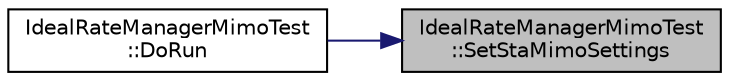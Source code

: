 digraph "IdealRateManagerMimoTest::SetStaMimoSettings"
{
 // LATEX_PDF_SIZE
  edge [fontname="Helvetica",fontsize="10",labelfontname="Helvetica",labelfontsize="10"];
  node [fontname="Helvetica",fontsize="10",shape=record];
  rankdir="RL";
  Node1 [label="IdealRateManagerMimoTest\l::SetStaMimoSettings",height=0.2,width=0.4,color="black", fillcolor="grey75", style="filled", fontcolor="black",tooltip="Change the configured MIMO settings for STA node."];
  Node1 -> Node2 [dir="back",color="midnightblue",fontsize="10",style="solid",fontname="Helvetica"];
  Node2 [label="IdealRateManagerMimoTest\l::DoRun",height=0.2,width=0.4,color="black", fillcolor="white", style="filled",URL="$class_ideal_rate_manager_mimo_test.html#abd548d8a592eb8393d26f703d7db3428",tooltip="Implementation to actually run this TestCase."];
}
